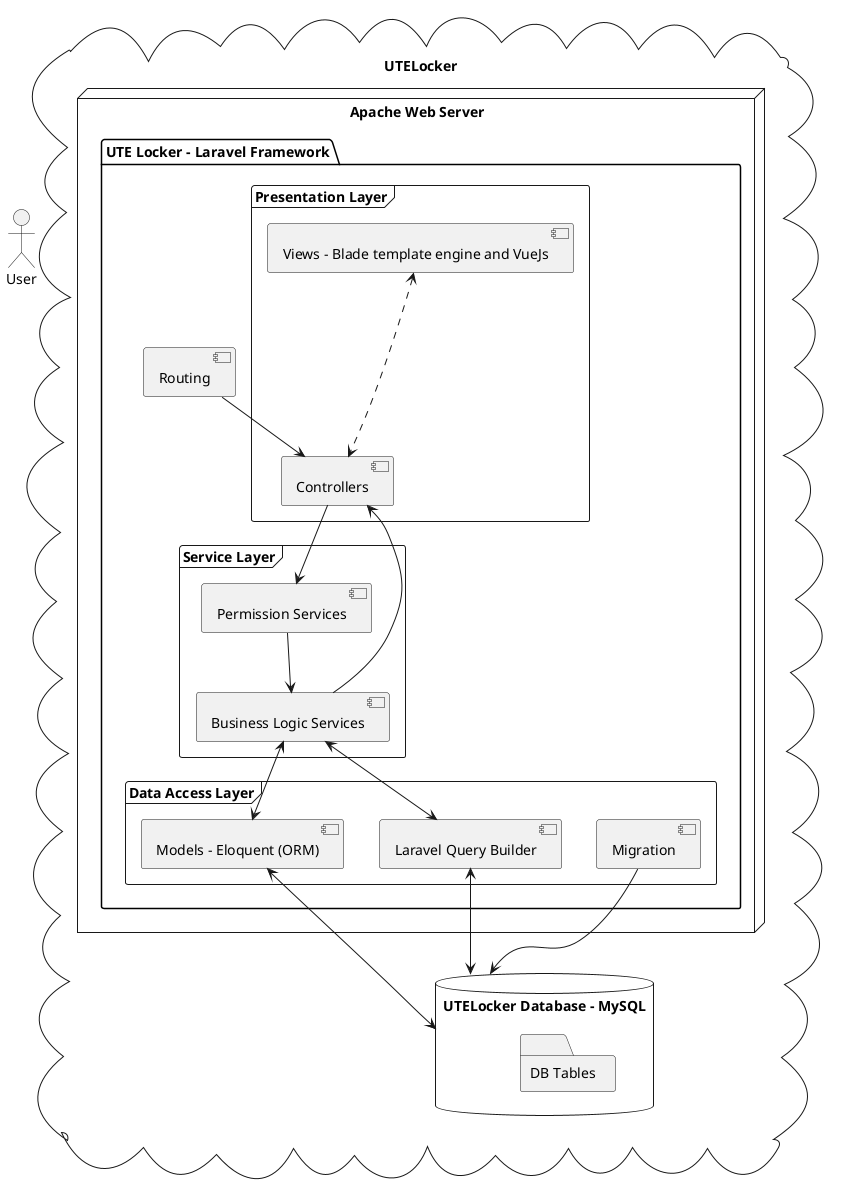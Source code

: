 @startuml
actor User as user

cloud "UTELocker" as locker {
    node "Apache Web Server" as webserver {
        folder "UTE Locker - Laravel Framework" as webapp {
            component "Routing" as routing
            frame "Presentation Layer" as presentation {
                component "Controllers" as controllers
                component "Views - Blade template engine and VueJs" as views

                views <-.-> controllers
            }
            routing -down-> controllers
            frame "Data Access Layer" as data {
                component "Models - Eloquent (ORM)" as models
                component "Laravel Query Builder" as query
                component "Migration" as migration
            }

            frame "Service Layer" as service {
                component "Permission Services" as permission
                component "Business Logic Services" as business
                permission -down-> business
            }
            controllers -down->permission
            business -down-> controllers
            business <--> models
            query <--> business
        }
    }
    database "UTELocker Database - MySQL" as database {
        folder "DB Tables" as tables
    }
    migration -down--> database
    models <-down-> database
    query <-down-> database

}
@enduml
